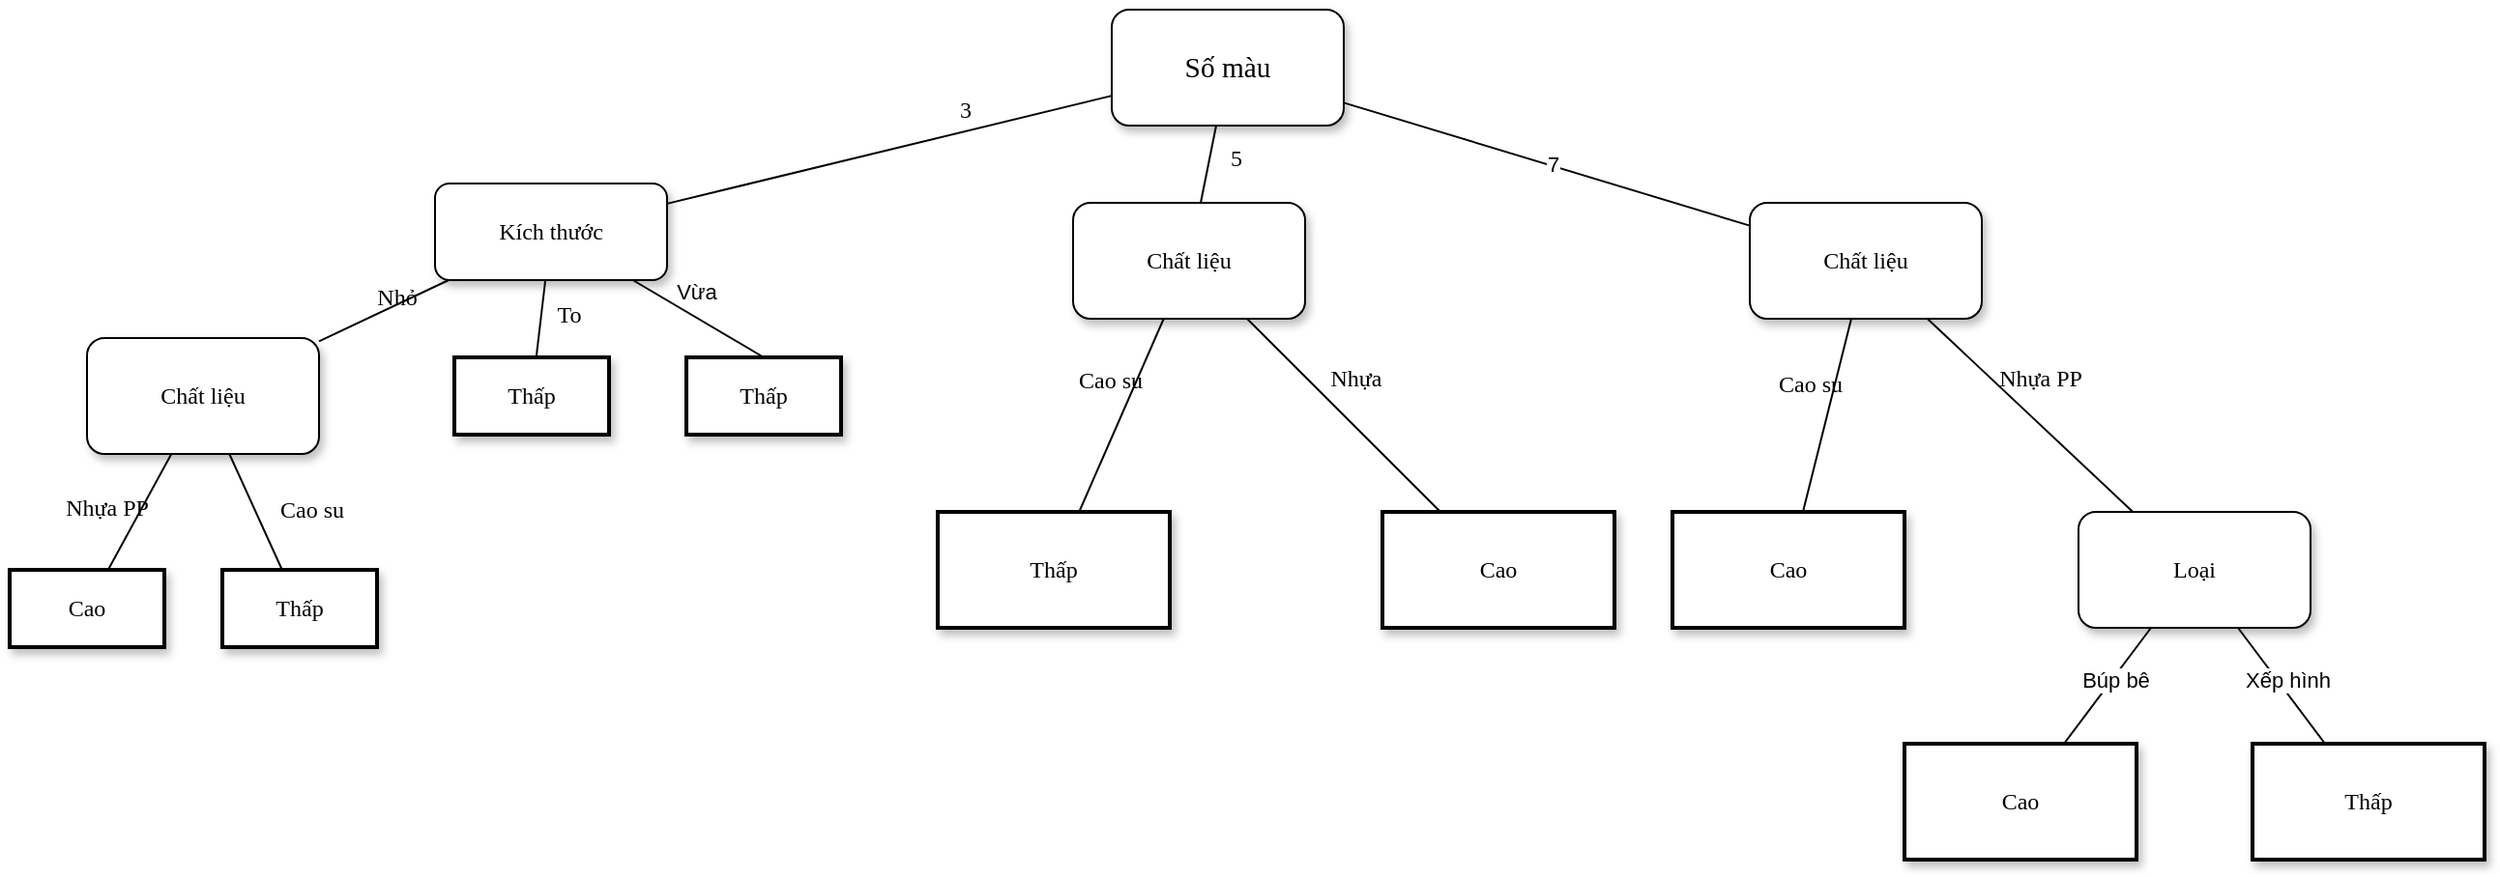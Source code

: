 <mxfile version="24.5.4" type="github">
  <diagram name="Page-1" id="10a91c8b-09ff-31b1-d368-03940ed4cc9e">
    <mxGraphModel dx="1050" dy="522" grid="1" gridSize="10" guides="1" tooltips="1" connect="1" arrows="1" fold="1" page="1" pageScale="1" pageWidth="1100" pageHeight="850" background="none" math="0" shadow="0">
      <root>
        <mxCell id="0" />
        <mxCell id="1" parent="0" />
        <mxCell id="62893188c0fa7362-1" value="&lt;span style=&quot;font-size:11.0pt;font-family:&lt;br/&gt;&amp;quot;Times New Roman&amp;quot;,serif;mso-fareast-font-family:&amp;quot;Times New Roman&amp;quot;;mso-ansi-language:&lt;br/&gt;EN-US;mso-fareast-language:EN-US;mso-bidi-language:AR-SA&quot; lang=&quot;EN-US&quot;&gt;Số màu&lt;/span&gt;" style="whiteSpace=wrap;html=1;rounded=1;shadow=1;labelBackgroundColor=none;strokeWidth=1;fontFamily=Verdana;fontSize=12;align=center;" parent="1" vertex="1">
          <mxGeometry x="740" y="20" width="120" height="60" as="geometry" />
        </mxCell>
        <mxCell id="62893188c0fa7362-2" value="Kích thước" style="whiteSpace=wrap;html=1;rounded=1;shadow=1;labelBackgroundColor=none;strokeWidth=1;fontFamily=Verdana;fontSize=12;align=center;" parent="1" vertex="1">
          <mxGeometry x="390" y="110" width="120" height="50" as="geometry" />
        </mxCell>
        <mxCell id="62893188c0fa7362-3" value="&lt;span&gt;Chất liệu&lt;/span&gt;" style="whiteSpace=wrap;html=1;rounded=1;shadow=1;labelBackgroundColor=none;strokeWidth=1;fontFamily=Verdana;fontSize=12;align=center;" parent="1" vertex="1">
          <mxGeometry x="720" y="120" width="120" height="60" as="geometry" />
        </mxCell>
        <mxCell id="62893188c0fa7362-4" value="5" style="rounded=0;html=1;labelBackgroundColor=none;startArrow=none;startFill=0;startSize=5;endArrow=none;endFill=0;endSize=5;jettySize=auto;orthogonalLoop=1;strokeWidth=1;fontFamily=Verdana;fontSize=12" parent="1" source="62893188c0fa7362-1" target="62893188c0fa7362-3" edge="1">
          <mxGeometry x="-0.3" y="13" relative="1" as="geometry">
            <mxPoint as="offset" />
          </mxGeometry>
        </mxCell>
        <mxCell id="62893188c0fa7362-5" value="3" style="rounded=0;html=1;labelBackgroundColor=none;startArrow=none;startFill=0;startSize=5;endArrow=none;endFill=0;endSize=5;jettySize=auto;orthogonalLoop=1;strokeWidth=1;fontFamily=Verdana;fontSize=12" parent="1" source="62893188c0fa7362-1" target="62893188c0fa7362-2" edge="1">
          <mxGeometry x="-0.359" y="-11" relative="1" as="geometry">
            <mxPoint as="offset" />
          </mxGeometry>
        </mxCell>
        <mxCell id="62893188c0fa7362-8" value="&lt;span&gt;Chất liệu&lt;/span&gt;" style="whiteSpace=wrap;html=1;rounded=1;shadow=1;labelBackgroundColor=none;strokeWidth=1;fontFamily=Verdana;fontSize=12;align=center;" parent="1" vertex="1">
          <mxGeometry x="210" y="190" width="120" height="60" as="geometry" />
        </mxCell>
        <mxCell id="62893188c0fa7362-10" value="&lt;span&gt;Thấp&lt;/span&gt;" style="whiteSpace=wrap;html=1;rounded=0;shadow=1;labelBackgroundColor=none;strokeWidth=2;fontFamily=Verdana;fontSize=12;align=center;" parent="1" vertex="1">
          <mxGeometry x="650" y="280" width="120" height="60" as="geometry" />
        </mxCell>
        <mxCell id="62893188c0fa7362-11" value="&lt;span&gt;Cao&lt;/span&gt;" style="whiteSpace=wrap;html=1;rounded=0;shadow=1;labelBackgroundColor=none;strokeWidth=2;fontFamily=Verdana;fontSize=12;align=center;" parent="1" vertex="1">
          <mxGeometry x="880" y="280" width="120" height="60" as="geometry" />
        </mxCell>
        <mxCell id="62893188c0fa7362-14" value="Nhỏ" style="rounded=0;html=1;labelBackgroundColor=none;startArrow=none;startFill=0;startSize=5;endArrow=none;endFill=0;endSize=5;jettySize=auto;orthogonalLoop=1;strokeWidth=1;fontFamily=Verdana;fontSize=12" parent="1" source="62893188c0fa7362-2" target="62893188c0fa7362-8" edge="1">
          <mxGeometry x="-0.225" y="-3" relative="1" as="geometry">
            <mxPoint as="offset" />
          </mxGeometry>
        </mxCell>
        <mxCell id="62893188c0fa7362-15" value="To" style="rounded=0;html=1;labelBackgroundColor=none;startArrow=none;startFill=0;startSize=5;endArrow=none;endFill=0;endSize=5;jettySize=auto;orthogonalLoop=1;strokeWidth=1;fontFamily=Verdana;fontSize=12" parent="1" source="62893188c0fa7362-2" target="kvq9v0mwEV1WDevLFR_g-16" edge="1">
          <mxGeometry x="-0.2" y="14" relative="1" as="geometry">
            <mxPoint as="offset" />
            <mxPoint x="416" y="200" as="targetPoint" />
          </mxGeometry>
        </mxCell>
        <mxCell id="62893188c0fa7362-16" value="Cao su" style="rounded=0;html=1;labelBackgroundColor=none;startArrow=none;startFill=0;startSize=5;endArrow=none;endFill=0;endSize=5;jettySize=auto;orthogonalLoop=1;strokeWidth=1;fontFamily=Verdana;fontSize=12" parent="1" source="62893188c0fa7362-3" target="62893188c0fa7362-10" edge="1">
          <mxGeometry x="-0.261" y="-13" relative="1" as="geometry">
            <mxPoint as="offset" />
          </mxGeometry>
        </mxCell>
        <mxCell id="62893188c0fa7362-17" value="Nhựa" style="rounded=0;html=1;labelBackgroundColor=none;startArrow=none;startFill=0;startSize=5;endArrow=none;endFill=0;endSize=5;jettySize=auto;orthogonalLoop=1;strokeWidth=1;fontFamily=Verdana;fontSize=12" parent="1" source="62893188c0fa7362-3" target="62893188c0fa7362-11" edge="1">
          <mxGeometry x="-0.129" y="17" relative="1" as="geometry">
            <mxPoint as="offset" />
          </mxGeometry>
        </mxCell>
        <mxCell id="62893188c0fa7362-18" value="Cao su" style="rounded=0;html=1;labelBackgroundColor=none;startArrow=none;startFill=0;startSize=5;endArrow=none;endFill=0;endSize=5;jettySize=auto;orthogonalLoop=1;strokeWidth=1;fontFamily=Verdana;fontSize=12" parent="1" source="62893188c0fa7362-8" target="62893188c0fa7362-21" edge="1">
          <mxGeometry x="0.329" y="26" relative="1" as="geometry">
            <mxPoint as="offset" />
            <mxPoint x="116.923" y="360" as="targetPoint" />
          </mxGeometry>
        </mxCell>
        <mxCell id="62893188c0fa7362-19" value="Nhựa PP" style="rounded=0;html=1;labelBackgroundColor=none;startArrow=none;startFill=0;startSize=5;endArrow=none;endFill=0;endSize=5;jettySize=auto;orthogonalLoop=1;strokeWidth=1;fontFamily=Verdana;fontSize=12" parent="1" source="62893188c0fa7362-8" target="62893188c0fa7362-22" edge="1">
          <mxGeometry x="0.19" y="-16" relative="1" as="geometry">
            <mxPoint as="offset" />
            <mxPoint x="67.5" y="320" as="targetPoint" />
          </mxGeometry>
        </mxCell>
        <mxCell id="62893188c0fa7362-21" value="&lt;span&gt;Thấp&lt;/span&gt;" style="whiteSpace=wrap;html=1;rounded=0;shadow=1;labelBackgroundColor=none;strokeWidth=2;fontFamily=Verdana;fontSize=12;align=center;" parent="1" vertex="1">
          <mxGeometry x="280" y="310" width="80" height="40" as="geometry" />
        </mxCell>
        <mxCell id="62893188c0fa7362-22" value="&lt;span&gt;Cao&lt;/span&gt;" style="whiteSpace=wrap;html=1;rounded=0;shadow=1;labelBackgroundColor=none;strokeWidth=2;fontFamily=Verdana;fontSize=12;align=center;" parent="1" vertex="1">
          <mxGeometry x="170" y="310" width="80" height="40" as="geometry" />
        </mxCell>
        <mxCell id="kvq9v0mwEV1WDevLFR_g-1" value="&lt;span&gt;Chất liệu&lt;/span&gt;" style="whiteSpace=wrap;html=1;rounded=1;shadow=1;labelBackgroundColor=none;strokeWidth=1;fontFamily=Verdana;fontSize=12;align=center;" vertex="1" parent="1">
          <mxGeometry x="1070" y="120" width="120" height="60" as="geometry" />
        </mxCell>
        <mxCell id="kvq9v0mwEV1WDevLFR_g-2" value="&lt;span&gt;Cao&lt;/span&gt;" style="whiteSpace=wrap;html=1;rounded=0;shadow=1;labelBackgroundColor=none;strokeWidth=2;fontFamily=Verdana;fontSize=12;align=center;" vertex="1" parent="1">
          <mxGeometry x="1030" y="280" width="120" height="60" as="geometry" />
        </mxCell>
        <mxCell id="kvq9v0mwEV1WDevLFR_g-4" value="Cao su" style="rounded=0;html=1;labelBackgroundColor=none;startArrow=none;startFill=0;startSize=5;endArrow=none;endFill=0;endSize=5;jettySize=auto;orthogonalLoop=1;strokeWidth=1;fontFamily=Verdana;fontSize=12" edge="1" source="kvq9v0mwEV1WDevLFR_g-1" target="kvq9v0mwEV1WDevLFR_g-2" parent="1">
          <mxGeometry x="-0.261" y="-13" relative="1" as="geometry">
            <mxPoint as="offset" />
          </mxGeometry>
        </mxCell>
        <mxCell id="kvq9v0mwEV1WDevLFR_g-5" value="Nhựa PP" style="rounded=0;html=1;labelBackgroundColor=none;startArrow=none;startFill=0;startSize=5;endArrow=none;endFill=0;endSize=5;jettySize=auto;orthogonalLoop=1;strokeWidth=1;fontFamily=Verdana;fontSize=12" edge="1" source="kvq9v0mwEV1WDevLFR_g-1" target="kvq9v0mwEV1WDevLFR_g-18" parent="1">
          <mxGeometry x="-0.129" y="17" relative="1" as="geometry">
            <mxPoint as="offset" />
            <mxPoint x="1308.75" y="280" as="targetPoint" />
          </mxGeometry>
        </mxCell>
        <mxCell id="kvq9v0mwEV1WDevLFR_g-6" value="" style="endArrow=none;html=1;rounded=0;" edge="1" parent="1" source="kvq9v0mwEV1WDevLFR_g-1" target="62893188c0fa7362-1">
          <mxGeometry width="50" height="50" relative="1" as="geometry">
            <mxPoint x="920" y="190" as="sourcePoint" />
            <mxPoint x="970" y="140" as="targetPoint" />
          </mxGeometry>
        </mxCell>
        <mxCell id="kvq9v0mwEV1WDevLFR_g-7" value="7" style="edgeLabel;html=1;align=center;verticalAlign=middle;resizable=0;points=[];" vertex="1" connectable="0" parent="kvq9v0mwEV1WDevLFR_g-6">
          <mxGeometry x="-0.009" y="-1" relative="1" as="geometry">
            <mxPoint x="1" as="offset" />
          </mxGeometry>
        </mxCell>
        <mxCell id="kvq9v0mwEV1WDevLFR_g-14" value="" style="endArrow=none;html=1;rounded=0;exitX=0.5;exitY=0;exitDx=0;exitDy=0;" edge="1" parent="1" source="kvq9v0mwEV1WDevLFR_g-17" target="62893188c0fa7362-2">
          <mxGeometry width="50" height="50" relative="1" as="geometry">
            <mxPoint x="566.667" y="240" as="sourcePoint" />
            <mxPoint x="460" y="230" as="targetPoint" />
          </mxGeometry>
        </mxCell>
        <mxCell id="kvq9v0mwEV1WDevLFR_g-15" value="Vừa" style="edgeLabel;html=1;align=center;verticalAlign=middle;resizable=0;points=[];" vertex="1" connectable="0" parent="kvq9v0mwEV1WDevLFR_g-14">
          <mxGeometry x="-0.257" relative="1" as="geometry">
            <mxPoint x="-10" y="-19" as="offset" />
          </mxGeometry>
        </mxCell>
        <mxCell id="kvq9v0mwEV1WDevLFR_g-16" value="&lt;span&gt;Thấp&lt;/span&gt;" style="whiteSpace=wrap;html=1;rounded=0;shadow=1;labelBackgroundColor=none;strokeWidth=2;fontFamily=Verdana;fontSize=12;align=center;" vertex="1" parent="1">
          <mxGeometry x="400" y="200" width="80" height="40" as="geometry" />
        </mxCell>
        <mxCell id="kvq9v0mwEV1WDevLFR_g-17" value="&lt;span&gt;Thấp&lt;/span&gt;" style="whiteSpace=wrap;html=1;rounded=0;shadow=1;labelBackgroundColor=none;strokeWidth=2;fontFamily=Verdana;fontSize=12;align=center;" vertex="1" parent="1">
          <mxGeometry x="520" y="200" width="80" height="40" as="geometry" />
        </mxCell>
        <mxCell id="kvq9v0mwEV1WDevLFR_g-18" value="&lt;span&gt;Loại&lt;/span&gt;" style="whiteSpace=wrap;html=1;rounded=1;shadow=1;labelBackgroundColor=none;strokeWidth=1;fontFamily=Verdana;fontSize=12;align=center;" vertex="1" parent="1">
          <mxGeometry x="1240" y="280" width="120" height="60" as="geometry" />
        </mxCell>
        <mxCell id="kvq9v0mwEV1WDevLFR_g-19" value="&lt;span&gt;Cao&lt;/span&gt;" style="whiteSpace=wrap;html=1;rounded=0;shadow=1;labelBackgroundColor=none;strokeWidth=2;fontFamily=Verdana;fontSize=12;align=center;" vertex="1" parent="1">
          <mxGeometry x="1150" y="400" width="120" height="60" as="geometry" />
        </mxCell>
        <mxCell id="kvq9v0mwEV1WDevLFR_g-20" value="" style="endArrow=none;html=1;rounded=0;" edge="1" parent="1" source="kvq9v0mwEV1WDevLFR_g-19" target="kvq9v0mwEV1WDevLFR_g-18">
          <mxGeometry width="50" height="50" relative="1" as="geometry">
            <mxPoint x="1000" y="410" as="sourcePoint" />
            <mxPoint x="1050" y="360" as="targetPoint" />
          </mxGeometry>
        </mxCell>
        <mxCell id="kvq9v0mwEV1WDevLFR_g-23" value="Búp bê" style="edgeLabel;html=1;align=center;verticalAlign=middle;resizable=0;points=[];" vertex="1" connectable="0" parent="kvq9v0mwEV1WDevLFR_g-20">
          <mxGeometry x="0.128" y="-1" relative="1" as="geometry">
            <mxPoint as="offset" />
          </mxGeometry>
        </mxCell>
        <mxCell id="kvq9v0mwEV1WDevLFR_g-21" value="&lt;span&gt;Thấp&lt;/span&gt;" style="whiteSpace=wrap;html=1;rounded=0;shadow=1;labelBackgroundColor=none;strokeWidth=2;fontFamily=Verdana;fontSize=12;align=center;" vertex="1" parent="1">
          <mxGeometry x="1330" y="400" width="120" height="60" as="geometry" />
        </mxCell>
        <mxCell id="kvq9v0mwEV1WDevLFR_g-22" value="" style="endArrow=none;html=1;rounded=0;" edge="1" parent="1" source="kvq9v0mwEV1WDevLFR_g-21" target="kvq9v0mwEV1WDevLFR_g-18">
          <mxGeometry width="50" height="50" relative="1" as="geometry">
            <mxPoint x="1220" y="420" as="sourcePoint" />
            <mxPoint x="1270" y="370" as="targetPoint" />
          </mxGeometry>
        </mxCell>
        <mxCell id="kvq9v0mwEV1WDevLFR_g-24" value="Xếp hình" style="edgeLabel;html=1;align=center;verticalAlign=middle;resizable=0;points=[];" vertex="1" connectable="0" parent="kvq9v0mwEV1WDevLFR_g-22">
          <mxGeometry x="0.012" y="-4" relative="1" as="geometry">
            <mxPoint as="offset" />
          </mxGeometry>
        </mxCell>
      </root>
    </mxGraphModel>
  </diagram>
</mxfile>
